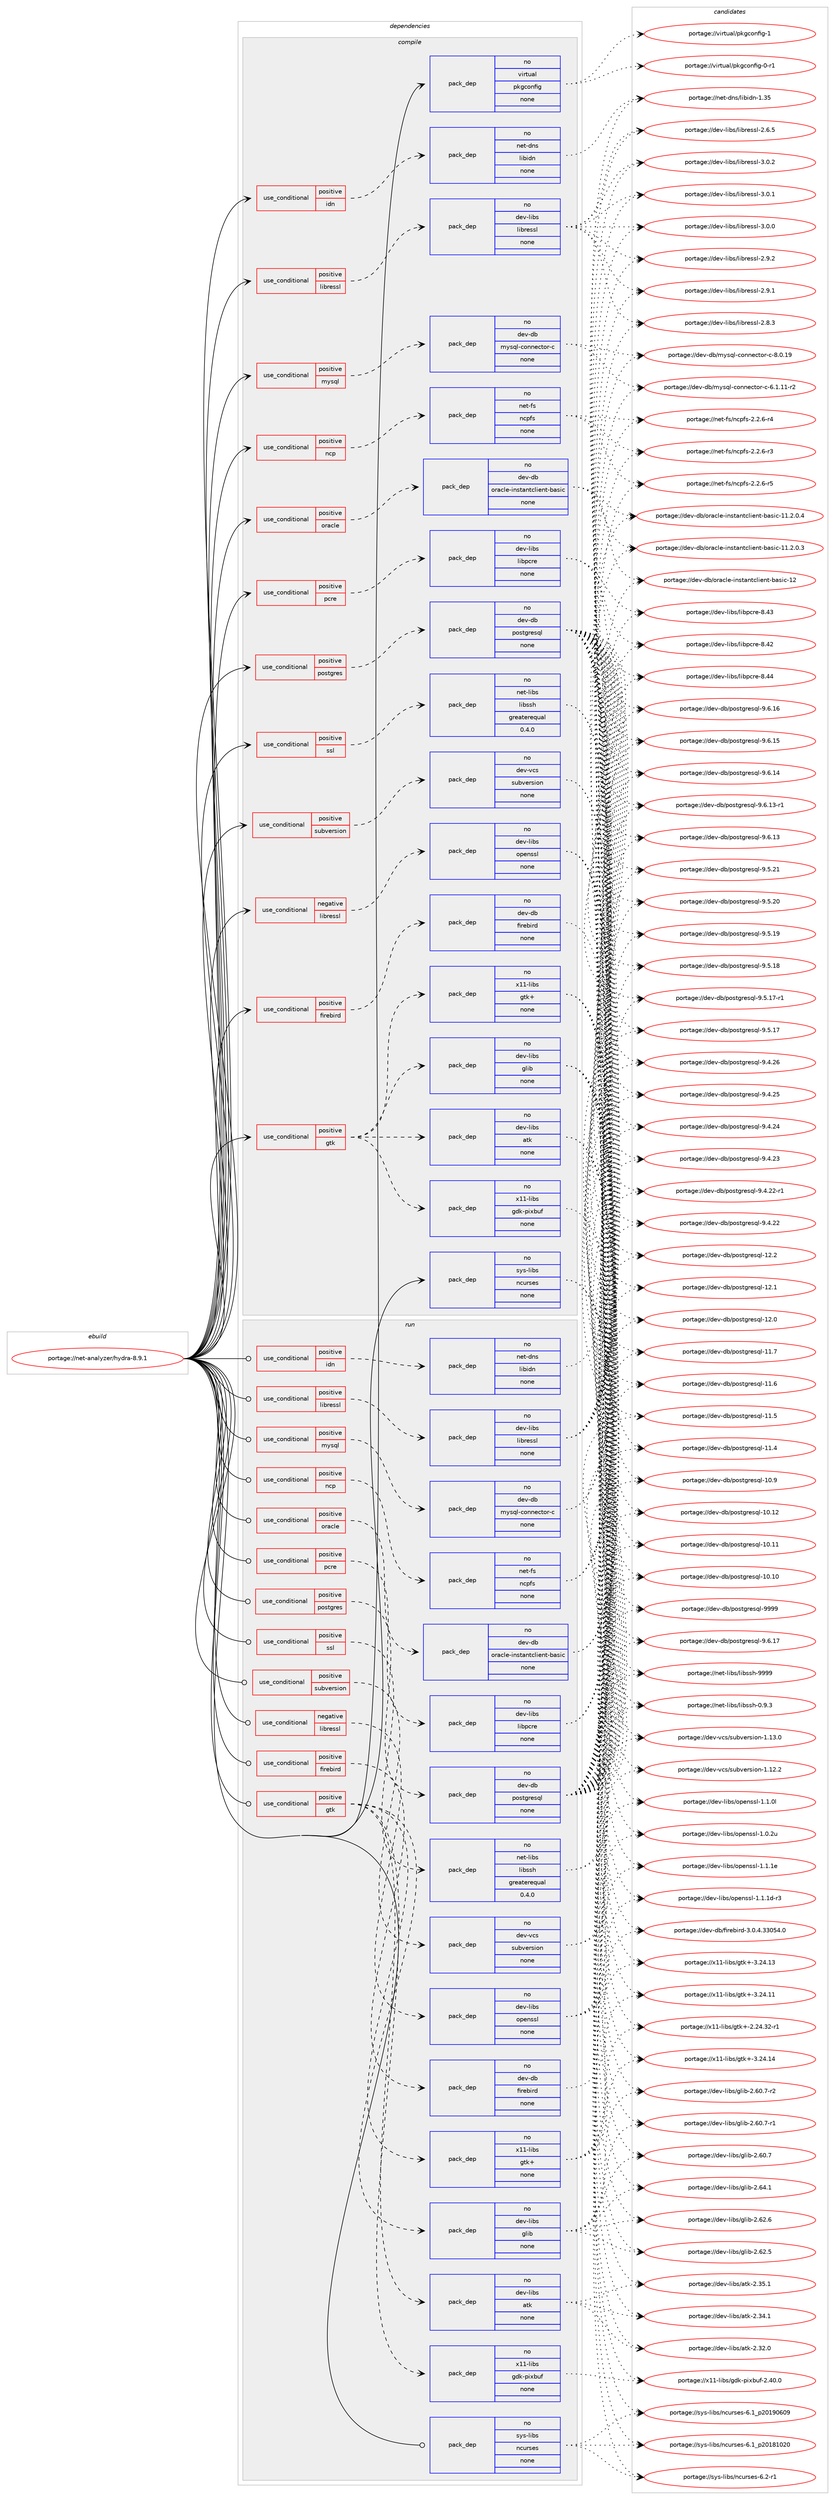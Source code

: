 digraph prolog {

# *************
# Graph options
# *************

newrank=true;
concentrate=true;
compound=true;
graph [rankdir=LR,fontname=Helvetica,fontsize=10,ranksep=1.5];#, ranksep=2.5, nodesep=0.2];
edge  [arrowhead=vee];
node  [fontname=Helvetica,fontsize=10];

# **********
# The ebuild
# **********

subgraph cluster_leftcol {
color=gray;
label=<<i>ebuild</i>>;
id [label="portage://net-analyzer/hydra-8.9.1", color=red, width=4, href="../net-analyzer/hydra-8.9.1.svg"];
}

# ****************
# The dependencies
# ****************

subgraph cluster_midcol {
color=gray;
label=<<i>dependencies</i>>;
subgraph cluster_compile {
fillcolor="#eeeeee";
style=filled;
label=<<i>compile</i>>;
subgraph cond4394 {
dependency19974 [label=<<TABLE BORDER="0" CELLBORDER="1" CELLSPACING="0" CELLPADDING="4"><TR><TD ROWSPAN="3" CELLPADDING="10">use_conditional</TD></TR><TR><TD>negative</TD></TR><TR><TD>libressl</TD></TR></TABLE>>, shape=none, color=red];
subgraph pack15362 {
dependency19975 [label=<<TABLE BORDER="0" CELLBORDER="1" CELLSPACING="0" CELLPADDING="4" WIDTH="220"><TR><TD ROWSPAN="6" CELLPADDING="30">pack_dep</TD></TR><TR><TD WIDTH="110">no</TD></TR><TR><TD>dev-libs</TD></TR><TR><TD>openssl</TD></TR><TR><TD>none</TD></TR><TR><TD></TD></TR></TABLE>>, shape=none, color=blue];
}
dependency19974:e -> dependency19975:w [weight=20,style="dashed",arrowhead="vee"];
}
id:e -> dependency19974:w [weight=20,style="solid",arrowhead="vee"];
subgraph cond4395 {
dependency19976 [label=<<TABLE BORDER="0" CELLBORDER="1" CELLSPACING="0" CELLPADDING="4"><TR><TD ROWSPAN="3" CELLPADDING="10">use_conditional</TD></TR><TR><TD>positive</TD></TR><TR><TD>firebird</TD></TR></TABLE>>, shape=none, color=red];
subgraph pack15363 {
dependency19977 [label=<<TABLE BORDER="0" CELLBORDER="1" CELLSPACING="0" CELLPADDING="4" WIDTH="220"><TR><TD ROWSPAN="6" CELLPADDING="30">pack_dep</TD></TR><TR><TD WIDTH="110">no</TD></TR><TR><TD>dev-db</TD></TR><TR><TD>firebird</TD></TR><TR><TD>none</TD></TR><TR><TD></TD></TR></TABLE>>, shape=none, color=blue];
}
dependency19976:e -> dependency19977:w [weight=20,style="dashed",arrowhead="vee"];
}
id:e -> dependency19976:w [weight=20,style="solid",arrowhead="vee"];
subgraph cond4396 {
dependency19978 [label=<<TABLE BORDER="0" CELLBORDER="1" CELLSPACING="0" CELLPADDING="4"><TR><TD ROWSPAN="3" CELLPADDING="10">use_conditional</TD></TR><TR><TD>positive</TD></TR><TR><TD>gtk</TD></TR></TABLE>>, shape=none, color=red];
subgraph pack15364 {
dependency19979 [label=<<TABLE BORDER="0" CELLBORDER="1" CELLSPACING="0" CELLPADDING="4" WIDTH="220"><TR><TD ROWSPAN="6" CELLPADDING="30">pack_dep</TD></TR><TR><TD WIDTH="110">no</TD></TR><TR><TD>dev-libs</TD></TR><TR><TD>atk</TD></TR><TR><TD>none</TD></TR><TR><TD></TD></TR></TABLE>>, shape=none, color=blue];
}
dependency19978:e -> dependency19979:w [weight=20,style="dashed",arrowhead="vee"];
subgraph pack15365 {
dependency19980 [label=<<TABLE BORDER="0" CELLBORDER="1" CELLSPACING="0" CELLPADDING="4" WIDTH="220"><TR><TD ROWSPAN="6" CELLPADDING="30">pack_dep</TD></TR><TR><TD WIDTH="110">no</TD></TR><TR><TD>dev-libs</TD></TR><TR><TD>glib</TD></TR><TR><TD>none</TD></TR><TR><TD></TD></TR></TABLE>>, shape=none, color=blue];
}
dependency19978:e -> dependency19980:w [weight=20,style="dashed",arrowhead="vee"];
subgraph pack15366 {
dependency19981 [label=<<TABLE BORDER="0" CELLBORDER="1" CELLSPACING="0" CELLPADDING="4" WIDTH="220"><TR><TD ROWSPAN="6" CELLPADDING="30">pack_dep</TD></TR><TR><TD WIDTH="110">no</TD></TR><TR><TD>x11-libs</TD></TR><TR><TD>gdk-pixbuf</TD></TR><TR><TD>none</TD></TR><TR><TD></TD></TR></TABLE>>, shape=none, color=blue];
}
dependency19978:e -> dependency19981:w [weight=20,style="dashed",arrowhead="vee"];
subgraph pack15367 {
dependency19982 [label=<<TABLE BORDER="0" CELLBORDER="1" CELLSPACING="0" CELLPADDING="4" WIDTH="220"><TR><TD ROWSPAN="6" CELLPADDING="30">pack_dep</TD></TR><TR><TD WIDTH="110">no</TD></TR><TR><TD>x11-libs</TD></TR><TR><TD>gtk+</TD></TR><TR><TD>none</TD></TR><TR><TD></TD></TR></TABLE>>, shape=none, color=blue];
}
dependency19978:e -> dependency19982:w [weight=20,style="dashed",arrowhead="vee"];
}
id:e -> dependency19978:w [weight=20,style="solid",arrowhead="vee"];
subgraph cond4397 {
dependency19983 [label=<<TABLE BORDER="0" CELLBORDER="1" CELLSPACING="0" CELLPADDING="4"><TR><TD ROWSPAN="3" CELLPADDING="10">use_conditional</TD></TR><TR><TD>positive</TD></TR><TR><TD>idn</TD></TR></TABLE>>, shape=none, color=red];
subgraph pack15368 {
dependency19984 [label=<<TABLE BORDER="0" CELLBORDER="1" CELLSPACING="0" CELLPADDING="4" WIDTH="220"><TR><TD ROWSPAN="6" CELLPADDING="30">pack_dep</TD></TR><TR><TD WIDTH="110">no</TD></TR><TR><TD>net-dns</TD></TR><TR><TD>libidn</TD></TR><TR><TD>none</TD></TR><TR><TD></TD></TR></TABLE>>, shape=none, color=blue];
}
dependency19983:e -> dependency19984:w [weight=20,style="dashed",arrowhead="vee"];
}
id:e -> dependency19983:w [weight=20,style="solid",arrowhead="vee"];
subgraph cond4398 {
dependency19985 [label=<<TABLE BORDER="0" CELLBORDER="1" CELLSPACING="0" CELLPADDING="4"><TR><TD ROWSPAN="3" CELLPADDING="10">use_conditional</TD></TR><TR><TD>positive</TD></TR><TR><TD>libressl</TD></TR></TABLE>>, shape=none, color=red];
subgraph pack15369 {
dependency19986 [label=<<TABLE BORDER="0" CELLBORDER="1" CELLSPACING="0" CELLPADDING="4" WIDTH="220"><TR><TD ROWSPAN="6" CELLPADDING="30">pack_dep</TD></TR><TR><TD WIDTH="110">no</TD></TR><TR><TD>dev-libs</TD></TR><TR><TD>libressl</TD></TR><TR><TD>none</TD></TR><TR><TD></TD></TR></TABLE>>, shape=none, color=blue];
}
dependency19985:e -> dependency19986:w [weight=20,style="dashed",arrowhead="vee"];
}
id:e -> dependency19985:w [weight=20,style="solid",arrowhead="vee"];
subgraph cond4399 {
dependency19987 [label=<<TABLE BORDER="0" CELLBORDER="1" CELLSPACING="0" CELLPADDING="4"><TR><TD ROWSPAN="3" CELLPADDING="10">use_conditional</TD></TR><TR><TD>positive</TD></TR><TR><TD>mysql</TD></TR></TABLE>>, shape=none, color=red];
subgraph pack15370 {
dependency19988 [label=<<TABLE BORDER="0" CELLBORDER="1" CELLSPACING="0" CELLPADDING="4" WIDTH="220"><TR><TD ROWSPAN="6" CELLPADDING="30">pack_dep</TD></TR><TR><TD WIDTH="110">no</TD></TR><TR><TD>dev-db</TD></TR><TR><TD>mysql-connector-c</TD></TR><TR><TD>none</TD></TR><TR><TD></TD></TR></TABLE>>, shape=none, color=blue];
}
dependency19987:e -> dependency19988:w [weight=20,style="dashed",arrowhead="vee"];
}
id:e -> dependency19987:w [weight=20,style="solid",arrowhead="vee"];
subgraph cond4400 {
dependency19989 [label=<<TABLE BORDER="0" CELLBORDER="1" CELLSPACING="0" CELLPADDING="4"><TR><TD ROWSPAN="3" CELLPADDING="10">use_conditional</TD></TR><TR><TD>positive</TD></TR><TR><TD>ncp</TD></TR></TABLE>>, shape=none, color=red];
subgraph pack15371 {
dependency19990 [label=<<TABLE BORDER="0" CELLBORDER="1" CELLSPACING="0" CELLPADDING="4" WIDTH="220"><TR><TD ROWSPAN="6" CELLPADDING="30">pack_dep</TD></TR><TR><TD WIDTH="110">no</TD></TR><TR><TD>net-fs</TD></TR><TR><TD>ncpfs</TD></TR><TR><TD>none</TD></TR><TR><TD></TD></TR></TABLE>>, shape=none, color=blue];
}
dependency19989:e -> dependency19990:w [weight=20,style="dashed",arrowhead="vee"];
}
id:e -> dependency19989:w [weight=20,style="solid",arrowhead="vee"];
subgraph cond4401 {
dependency19991 [label=<<TABLE BORDER="0" CELLBORDER="1" CELLSPACING="0" CELLPADDING="4"><TR><TD ROWSPAN="3" CELLPADDING="10">use_conditional</TD></TR><TR><TD>positive</TD></TR><TR><TD>oracle</TD></TR></TABLE>>, shape=none, color=red];
subgraph pack15372 {
dependency19992 [label=<<TABLE BORDER="0" CELLBORDER="1" CELLSPACING="0" CELLPADDING="4" WIDTH="220"><TR><TD ROWSPAN="6" CELLPADDING="30">pack_dep</TD></TR><TR><TD WIDTH="110">no</TD></TR><TR><TD>dev-db</TD></TR><TR><TD>oracle-instantclient-basic</TD></TR><TR><TD>none</TD></TR><TR><TD></TD></TR></TABLE>>, shape=none, color=blue];
}
dependency19991:e -> dependency19992:w [weight=20,style="dashed",arrowhead="vee"];
}
id:e -> dependency19991:w [weight=20,style="solid",arrowhead="vee"];
subgraph cond4402 {
dependency19993 [label=<<TABLE BORDER="0" CELLBORDER="1" CELLSPACING="0" CELLPADDING="4"><TR><TD ROWSPAN="3" CELLPADDING="10">use_conditional</TD></TR><TR><TD>positive</TD></TR><TR><TD>pcre</TD></TR></TABLE>>, shape=none, color=red];
subgraph pack15373 {
dependency19994 [label=<<TABLE BORDER="0" CELLBORDER="1" CELLSPACING="0" CELLPADDING="4" WIDTH="220"><TR><TD ROWSPAN="6" CELLPADDING="30">pack_dep</TD></TR><TR><TD WIDTH="110">no</TD></TR><TR><TD>dev-libs</TD></TR><TR><TD>libpcre</TD></TR><TR><TD>none</TD></TR><TR><TD></TD></TR></TABLE>>, shape=none, color=blue];
}
dependency19993:e -> dependency19994:w [weight=20,style="dashed",arrowhead="vee"];
}
id:e -> dependency19993:w [weight=20,style="solid",arrowhead="vee"];
subgraph cond4403 {
dependency19995 [label=<<TABLE BORDER="0" CELLBORDER="1" CELLSPACING="0" CELLPADDING="4"><TR><TD ROWSPAN="3" CELLPADDING="10">use_conditional</TD></TR><TR><TD>positive</TD></TR><TR><TD>postgres</TD></TR></TABLE>>, shape=none, color=red];
subgraph pack15374 {
dependency19996 [label=<<TABLE BORDER="0" CELLBORDER="1" CELLSPACING="0" CELLPADDING="4" WIDTH="220"><TR><TD ROWSPAN="6" CELLPADDING="30">pack_dep</TD></TR><TR><TD WIDTH="110">no</TD></TR><TR><TD>dev-db</TD></TR><TR><TD>postgresql</TD></TR><TR><TD>none</TD></TR><TR><TD></TD></TR></TABLE>>, shape=none, color=blue];
}
dependency19995:e -> dependency19996:w [weight=20,style="dashed",arrowhead="vee"];
}
id:e -> dependency19995:w [weight=20,style="solid",arrowhead="vee"];
subgraph cond4404 {
dependency19997 [label=<<TABLE BORDER="0" CELLBORDER="1" CELLSPACING="0" CELLPADDING="4"><TR><TD ROWSPAN="3" CELLPADDING="10">use_conditional</TD></TR><TR><TD>positive</TD></TR><TR><TD>ssl</TD></TR></TABLE>>, shape=none, color=red];
subgraph pack15375 {
dependency19998 [label=<<TABLE BORDER="0" CELLBORDER="1" CELLSPACING="0" CELLPADDING="4" WIDTH="220"><TR><TD ROWSPAN="6" CELLPADDING="30">pack_dep</TD></TR><TR><TD WIDTH="110">no</TD></TR><TR><TD>net-libs</TD></TR><TR><TD>libssh</TD></TR><TR><TD>greaterequal</TD></TR><TR><TD>0.4.0</TD></TR></TABLE>>, shape=none, color=blue];
}
dependency19997:e -> dependency19998:w [weight=20,style="dashed",arrowhead="vee"];
}
id:e -> dependency19997:w [weight=20,style="solid",arrowhead="vee"];
subgraph cond4405 {
dependency19999 [label=<<TABLE BORDER="0" CELLBORDER="1" CELLSPACING="0" CELLPADDING="4"><TR><TD ROWSPAN="3" CELLPADDING="10">use_conditional</TD></TR><TR><TD>positive</TD></TR><TR><TD>subversion</TD></TR></TABLE>>, shape=none, color=red];
subgraph pack15376 {
dependency20000 [label=<<TABLE BORDER="0" CELLBORDER="1" CELLSPACING="0" CELLPADDING="4" WIDTH="220"><TR><TD ROWSPAN="6" CELLPADDING="30">pack_dep</TD></TR><TR><TD WIDTH="110">no</TD></TR><TR><TD>dev-vcs</TD></TR><TR><TD>subversion</TD></TR><TR><TD>none</TD></TR><TR><TD></TD></TR></TABLE>>, shape=none, color=blue];
}
dependency19999:e -> dependency20000:w [weight=20,style="dashed",arrowhead="vee"];
}
id:e -> dependency19999:w [weight=20,style="solid",arrowhead="vee"];
subgraph pack15377 {
dependency20001 [label=<<TABLE BORDER="0" CELLBORDER="1" CELLSPACING="0" CELLPADDING="4" WIDTH="220"><TR><TD ROWSPAN="6" CELLPADDING="30">pack_dep</TD></TR><TR><TD WIDTH="110">no</TD></TR><TR><TD>sys-libs</TD></TR><TR><TD>ncurses</TD></TR><TR><TD>none</TD></TR><TR><TD></TD></TR></TABLE>>, shape=none, color=blue];
}
id:e -> dependency20001:w [weight=20,style="solid",arrowhead="vee"];
subgraph pack15378 {
dependency20002 [label=<<TABLE BORDER="0" CELLBORDER="1" CELLSPACING="0" CELLPADDING="4" WIDTH="220"><TR><TD ROWSPAN="6" CELLPADDING="30">pack_dep</TD></TR><TR><TD WIDTH="110">no</TD></TR><TR><TD>virtual</TD></TR><TR><TD>pkgconfig</TD></TR><TR><TD>none</TD></TR><TR><TD></TD></TR></TABLE>>, shape=none, color=blue];
}
id:e -> dependency20002:w [weight=20,style="solid",arrowhead="vee"];
}
subgraph cluster_compileandrun {
fillcolor="#eeeeee";
style=filled;
label=<<i>compile and run</i>>;
}
subgraph cluster_run {
fillcolor="#eeeeee";
style=filled;
label=<<i>run</i>>;
subgraph cond4406 {
dependency20003 [label=<<TABLE BORDER="0" CELLBORDER="1" CELLSPACING="0" CELLPADDING="4"><TR><TD ROWSPAN="3" CELLPADDING="10">use_conditional</TD></TR><TR><TD>negative</TD></TR><TR><TD>libressl</TD></TR></TABLE>>, shape=none, color=red];
subgraph pack15379 {
dependency20004 [label=<<TABLE BORDER="0" CELLBORDER="1" CELLSPACING="0" CELLPADDING="4" WIDTH="220"><TR><TD ROWSPAN="6" CELLPADDING="30">pack_dep</TD></TR><TR><TD WIDTH="110">no</TD></TR><TR><TD>dev-libs</TD></TR><TR><TD>openssl</TD></TR><TR><TD>none</TD></TR><TR><TD></TD></TR></TABLE>>, shape=none, color=blue];
}
dependency20003:e -> dependency20004:w [weight=20,style="dashed",arrowhead="vee"];
}
id:e -> dependency20003:w [weight=20,style="solid",arrowhead="odot"];
subgraph cond4407 {
dependency20005 [label=<<TABLE BORDER="0" CELLBORDER="1" CELLSPACING="0" CELLPADDING="4"><TR><TD ROWSPAN="3" CELLPADDING="10">use_conditional</TD></TR><TR><TD>positive</TD></TR><TR><TD>firebird</TD></TR></TABLE>>, shape=none, color=red];
subgraph pack15380 {
dependency20006 [label=<<TABLE BORDER="0" CELLBORDER="1" CELLSPACING="0" CELLPADDING="4" WIDTH="220"><TR><TD ROWSPAN="6" CELLPADDING="30">pack_dep</TD></TR><TR><TD WIDTH="110">no</TD></TR><TR><TD>dev-db</TD></TR><TR><TD>firebird</TD></TR><TR><TD>none</TD></TR><TR><TD></TD></TR></TABLE>>, shape=none, color=blue];
}
dependency20005:e -> dependency20006:w [weight=20,style="dashed",arrowhead="vee"];
}
id:e -> dependency20005:w [weight=20,style="solid",arrowhead="odot"];
subgraph cond4408 {
dependency20007 [label=<<TABLE BORDER="0" CELLBORDER="1" CELLSPACING="0" CELLPADDING="4"><TR><TD ROWSPAN="3" CELLPADDING="10">use_conditional</TD></TR><TR><TD>positive</TD></TR><TR><TD>gtk</TD></TR></TABLE>>, shape=none, color=red];
subgraph pack15381 {
dependency20008 [label=<<TABLE BORDER="0" CELLBORDER="1" CELLSPACING="0" CELLPADDING="4" WIDTH="220"><TR><TD ROWSPAN="6" CELLPADDING="30">pack_dep</TD></TR><TR><TD WIDTH="110">no</TD></TR><TR><TD>dev-libs</TD></TR><TR><TD>atk</TD></TR><TR><TD>none</TD></TR><TR><TD></TD></TR></TABLE>>, shape=none, color=blue];
}
dependency20007:e -> dependency20008:w [weight=20,style="dashed",arrowhead="vee"];
subgraph pack15382 {
dependency20009 [label=<<TABLE BORDER="0" CELLBORDER="1" CELLSPACING="0" CELLPADDING="4" WIDTH="220"><TR><TD ROWSPAN="6" CELLPADDING="30">pack_dep</TD></TR><TR><TD WIDTH="110">no</TD></TR><TR><TD>dev-libs</TD></TR><TR><TD>glib</TD></TR><TR><TD>none</TD></TR><TR><TD></TD></TR></TABLE>>, shape=none, color=blue];
}
dependency20007:e -> dependency20009:w [weight=20,style="dashed",arrowhead="vee"];
subgraph pack15383 {
dependency20010 [label=<<TABLE BORDER="0" CELLBORDER="1" CELLSPACING="0" CELLPADDING="4" WIDTH="220"><TR><TD ROWSPAN="6" CELLPADDING="30">pack_dep</TD></TR><TR><TD WIDTH="110">no</TD></TR><TR><TD>x11-libs</TD></TR><TR><TD>gdk-pixbuf</TD></TR><TR><TD>none</TD></TR><TR><TD></TD></TR></TABLE>>, shape=none, color=blue];
}
dependency20007:e -> dependency20010:w [weight=20,style="dashed",arrowhead="vee"];
subgraph pack15384 {
dependency20011 [label=<<TABLE BORDER="0" CELLBORDER="1" CELLSPACING="0" CELLPADDING="4" WIDTH="220"><TR><TD ROWSPAN="6" CELLPADDING="30">pack_dep</TD></TR><TR><TD WIDTH="110">no</TD></TR><TR><TD>x11-libs</TD></TR><TR><TD>gtk+</TD></TR><TR><TD>none</TD></TR><TR><TD></TD></TR></TABLE>>, shape=none, color=blue];
}
dependency20007:e -> dependency20011:w [weight=20,style="dashed",arrowhead="vee"];
}
id:e -> dependency20007:w [weight=20,style="solid",arrowhead="odot"];
subgraph cond4409 {
dependency20012 [label=<<TABLE BORDER="0" CELLBORDER="1" CELLSPACING="0" CELLPADDING="4"><TR><TD ROWSPAN="3" CELLPADDING="10">use_conditional</TD></TR><TR><TD>positive</TD></TR><TR><TD>idn</TD></TR></TABLE>>, shape=none, color=red];
subgraph pack15385 {
dependency20013 [label=<<TABLE BORDER="0" CELLBORDER="1" CELLSPACING="0" CELLPADDING="4" WIDTH="220"><TR><TD ROWSPAN="6" CELLPADDING="30">pack_dep</TD></TR><TR><TD WIDTH="110">no</TD></TR><TR><TD>net-dns</TD></TR><TR><TD>libidn</TD></TR><TR><TD>none</TD></TR><TR><TD></TD></TR></TABLE>>, shape=none, color=blue];
}
dependency20012:e -> dependency20013:w [weight=20,style="dashed",arrowhead="vee"];
}
id:e -> dependency20012:w [weight=20,style="solid",arrowhead="odot"];
subgraph cond4410 {
dependency20014 [label=<<TABLE BORDER="0" CELLBORDER="1" CELLSPACING="0" CELLPADDING="4"><TR><TD ROWSPAN="3" CELLPADDING="10">use_conditional</TD></TR><TR><TD>positive</TD></TR><TR><TD>libressl</TD></TR></TABLE>>, shape=none, color=red];
subgraph pack15386 {
dependency20015 [label=<<TABLE BORDER="0" CELLBORDER="1" CELLSPACING="0" CELLPADDING="4" WIDTH="220"><TR><TD ROWSPAN="6" CELLPADDING="30">pack_dep</TD></TR><TR><TD WIDTH="110">no</TD></TR><TR><TD>dev-libs</TD></TR><TR><TD>libressl</TD></TR><TR><TD>none</TD></TR><TR><TD></TD></TR></TABLE>>, shape=none, color=blue];
}
dependency20014:e -> dependency20015:w [weight=20,style="dashed",arrowhead="vee"];
}
id:e -> dependency20014:w [weight=20,style="solid",arrowhead="odot"];
subgraph cond4411 {
dependency20016 [label=<<TABLE BORDER="0" CELLBORDER="1" CELLSPACING="0" CELLPADDING="4"><TR><TD ROWSPAN="3" CELLPADDING="10">use_conditional</TD></TR><TR><TD>positive</TD></TR><TR><TD>mysql</TD></TR></TABLE>>, shape=none, color=red];
subgraph pack15387 {
dependency20017 [label=<<TABLE BORDER="0" CELLBORDER="1" CELLSPACING="0" CELLPADDING="4" WIDTH="220"><TR><TD ROWSPAN="6" CELLPADDING="30">pack_dep</TD></TR><TR><TD WIDTH="110">no</TD></TR><TR><TD>dev-db</TD></TR><TR><TD>mysql-connector-c</TD></TR><TR><TD>none</TD></TR><TR><TD></TD></TR></TABLE>>, shape=none, color=blue];
}
dependency20016:e -> dependency20017:w [weight=20,style="dashed",arrowhead="vee"];
}
id:e -> dependency20016:w [weight=20,style="solid",arrowhead="odot"];
subgraph cond4412 {
dependency20018 [label=<<TABLE BORDER="0" CELLBORDER="1" CELLSPACING="0" CELLPADDING="4"><TR><TD ROWSPAN="3" CELLPADDING="10">use_conditional</TD></TR><TR><TD>positive</TD></TR><TR><TD>ncp</TD></TR></TABLE>>, shape=none, color=red];
subgraph pack15388 {
dependency20019 [label=<<TABLE BORDER="0" CELLBORDER="1" CELLSPACING="0" CELLPADDING="4" WIDTH="220"><TR><TD ROWSPAN="6" CELLPADDING="30">pack_dep</TD></TR><TR><TD WIDTH="110">no</TD></TR><TR><TD>net-fs</TD></TR><TR><TD>ncpfs</TD></TR><TR><TD>none</TD></TR><TR><TD></TD></TR></TABLE>>, shape=none, color=blue];
}
dependency20018:e -> dependency20019:w [weight=20,style="dashed",arrowhead="vee"];
}
id:e -> dependency20018:w [weight=20,style="solid",arrowhead="odot"];
subgraph cond4413 {
dependency20020 [label=<<TABLE BORDER="0" CELLBORDER="1" CELLSPACING="0" CELLPADDING="4"><TR><TD ROWSPAN="3" CELLPADDING="10">use_conditional</TD></TR><TR><TD>positive</TD></TR><TR><TD>oracle</TD></TR></TABLE>>, shape=none, color=red];
subgraph pack15389 {
dependency20021 [label=<<TABLE BORDER="0" CELLBORDER="1" CELLSPACING="0" CELLPADDING="4" WIDTH="220"><TR><TD ROWSPAN="6" CELLPADDING="30">pack_dep</TD></TR><TR><TD WIDTH="110">no</TD></TR><TR><TD>dev-db</TD></TR><TR><TD>oracle-instantclient-basic</TD></TR><TR><TD>none</TD></TR><TR><TD></TD></TR></TABLE>>, shape=none, color=blue];
}
dependency20020:e -> dependency20021:w [weight=20,style="dashed",arrowhead="vee"];
}
id:e -> dependency20020:w [weight=20,style="solid",arrowhead="odot"];
subgraph cond4414 {
dependency20022 [label=<<TABLE BORDER="0" CELLBORDER="1" CELLSPACING="0" CELLPADDING="4"><TR><TD ROWSPAN="3" CELLPADDING="10">use_conditional</TD></TR><TR><TD>positive</TD></TR><TR><TD>pcre</TD></TR></TABLE>>, shape=none, color=red];
subgraph pack15390 {
dependency20023 [label=<<TABLE BORDER="0" CELLBORDER="1" CELLSPACING="0" CELLPADDING="4" WIDTH="220"><TR><TD ROWSPAN="6" CELLPADDING="30">pack_dep</TD></TR><TR><TD WIDTH="110">no</TD></TR><TR><TD>dev-libs</TD></TR><TR><TD>libpcre</TD></TR><TR><TD>none</TD></TR><TR><TD></TD></TR></TABLE>>, shape=none, color=blue];
}
dependency20022:e -> dependency20023:w [weight=20,style="dashed",arrowhead="vee"];
}
id:e -> dependency20022:w [weight=20,style="solid",arrowhead="odot"];
subgraph cond4415 {
dependency20024 [label=<<TABLE BORDER="0" CELLBORDER="1" CELLSPACING="0" CELLPADDING="4"><TR><TD ROWSPAN="3" CELLPADDING="10">use_conditional</TD></TR><TR><TD>positive</TD></TR><TR><TD>postgres</TD></TR></TABLE>>, shape=none, color=red];
subgraph pack15391 {
dependency20025 [label=<<TABLE BORDER="0" CELLBORDER="1" CELLSPACING="0" CELLPADDING="4" WIDTH="220"><TR><TD ROWSPAN="6" CELLPADDING="30">pack_dep</TD></TR><TR><TD WIDTH="110">no</TD></TR><TR><TD>dev-db</TD></TR><TR><TD>postgresql</TD></TR><TR><TD>none</TD></TR><TR><TD></TD></TR></TABLE>>, shape=none, color=blue];
}
dependency20024:e -> dependency20025:w [weight=20,style="dashed",arrowhead="vee"];
}
id:e -> dependency20024:w [weight=20,style="solid",arrowhead="odot"];
subgraph cond4416 {
dependency20026 [label=<<TABLE BORDER="0" CELLBORDER="1" CELLSPACING="0" CELLPADDING="4"><TR><TD ROWSPAN="3" CELLPADDING="10">use_conditional</TD></TR><TR><TD>positive</TD></TR><TR><TD>ssl</TD></TR></TABLE>>, shape=none, color=red];
subgraph pack15392 {
dependency20027 [label=<<TABLE BORDER="0" CELLBORDER="1" CELLSPACING="0" CELLPADDING="4" WIDTH="220"><TR><TD ROWSPAN="6" CELLPADDING="30">pack_dep</TD></TR><TR><TD WIDTH="110">no</TD></TR><TR><TD>net-libs</TD></TR><TR><TD>libssh</TD></TR><TR><TD>greaterequal</TD></TR><TR><TD>0.4.0</TD></TR></TABLE>>, shape=none, color=blue];
}
dependency20026:e -> dependency20027:w [weight=20,style="dashed",arrowhead="vee"];
}
id:e -> dependency20026:w [weight=20,style="solid",arrowhead="odot"];
subgraph cond4417 {
dependency20028 [label=<<TABLE BORDER="0" CELLBORDER="1" CELLSPACING="0" CELLPADDING="4"><TR><TD ROWSPAN="3" CELLPADDING="10">use_conditional</TD></TR><TR><TD>positive</TD></TR><TR><TD>subversion</TD></TR></TABLE>>, shape=none, color=red];
subgraph pack15393 {
dependency20029 [label=<<TABLE BORDER="0" CELLBORDER="1" CELLSPACING="0" CELLPADDING="4" WIDTH="220"><TR><TD ROWSPAN="6" CELLPADDING="30">pack_dep</TD></TR><TR><TD WIDTH="110">no</TD></TR><TR><TD>dev-vcs</TD></TR><TR><TD>subversion</TD></TR><TR><TD>none</TD></TR><TR><TD></TD></TR></TABLE>>, shape=none, color=blue];
}
dependency20028:e -> dependency20029:w [weight=20,style="dashed",arrowhead="vee"];
}
id:e -> dependency20028:w [weight=20,style="solid",arrowhead="odot"];
subgraph pack15394 {
dependency20030 [label=<<TABLE BORDER="0" CELLBORDER="1" CELLSPACING="0" CELLPADDING="4" WIDTH="220"><TR><TD ROWSPAN="6" CELLPADDING="30">pack_dep</TD></TR><TR><TD WIDTH="110">no</TD></TR><TR><TD>sys-libs</TD></TR><TR><TD>ncurses</TD></TR><TR><TD>none</TD></TR><TR><TD></TD></TR></TABLE>>, shape=none, color=blue];
}
id:e -> dependency20030:w [weight=20,style="solid",arrowhead="odot"];
}
}

# **************
# The candidates
# **************

subgraph cluster_choices {
rank=same;
color=gray;
label=<<i>candidates</i>>;

subgraph choice15362 {
color=black;
nodesep=1;
choice100101118451081059811547111112101110115115108454946494649101 [label="portage://dev-libs/openssl-1.1.1e", color=red, width=4,href="../dev-libs/openssl-1.1.1e.svg"];
choice1001011184510810598115471111121011101151151084549464946491004511451 [label="portage://dev-libs/openssl-1.1.1d-r3", color=red, width=4,href="../dev-libs/openssl-1.1.1d-r3.svg"];
choice100101118451081059811547111112101110115115108454946494648108 [label="portage://dev-libs/openssl-1.1.0l", color=red, width=4,href="../dev-libs/openssl-1.1.0l.svg"];
choice100101118451081059811547111112101110115115108454946484650117 [label="portage://dev-libs/openssl-1.0.2u", color=red, width=4,href="../dev-libs/openssl-1.0.2u.svg"];
dependency19975:e -> choice100101118451081059811547111112101110115115108454946494649101:w [style=dotted,weight="100"];
dependency19975:e -> choice1001011184510810598115471111121011101151151084549464946491004511451:w [style=dotted,weight="100"];
dependency19975:e -> choice100101118451081059811547111112101110115115108454946494648108:w [style=dotted,weight="100"];
dependency19975:e -> choice100101118451081059811547111112101110115115108454946484650117:w [style=dotted,weight="100"];
}
subgraph choice15363 {
color=black;
nodesep=1;
choice100101118451009847102105114101981051141004551464846524651514853524648 [label="portage://dev-db/firebird-3.0.4.33054.0", color=red, width=4,href="../dev-db/firebird-3.0.4.33054.0.svg"];
dependency19977:e -> choice100101118451009847102105114101981051141004551464846524651514853524648:w [style=dotted,weight="100"];
}
subgraph choice15364 {
color=black;
nodesep=1;
choice1001011184510810598115479711610745504651534649 [label="portage://dev-libs/atk-2.35.1", color=red, width=4,href="../dev-libs/atk-2.35.1.svg"];
choice1001011184510810598115479711610745504651524649 [label="portage://dev-libs/atk-2.34.1", color=red, width=4,href="../dev-libs/atk-2.34.1.svg"];
choice1001011184510810598115479711610745504651504648 [label="portage://dev-libs/atk-2.32.0", color=red, width=4,href="../dev-libs/atk-2.32.0.svg"];
dependency19979:e -> choice1001011184510810598115479711610745504651534649:w [style=dotted,weight="100"];
dependency19979:e -> choice1001011184510810598115479711610745504651524649:w [style=dotted,weight="100"];
dependency19979:e -> choice1001011184510810598115479711610745504651504648:w [style=dotted,weight="100"];
}
subgraph choice15365 {
color=black;
nodesep=1;
choice1001011184510810598115471031081059845504654524649 [label="portage://dev-libs/glib-2.64.1", color=red, width=4,href="../dev-libs/glib-2.64.1.svg"];
choice1001011184510810598115471031081059845504654504654 [label="portage://dev-libs/glib-2.62.6", color=red, width=4,href="../dev-libs/glib-2.62.6.svg"];
choice1001011184510810598115471031081059845504654504653 [label="portage://dev-libs/glib-2.62.5", color=red, width=4,href="../dev-libs/glib-2.62.5.svg"];
choice10010111845108105981154710310810598455046544846554511450 [label="portage://dev-libs/glib-2.60.7-r2", color=red, width=4,href="../dev-libs/glib-2.60.7-r2.svg"];
choice10010111845108105981154710310810598455046544846554511449 [label="portage://dev-libs/glib-2.60.7-r1", color=red, width=4,href="../dev-libs/glib-2.60.7-r1.svg"];
choice1001011184510810598115471031081059845504654484655 [label="portage://dev-libs/glib-2.60.7", color=red, width=4,href="../dev-libs/glib-2.60.7.svg"];
dependency19980:e -> choice1001011184510810598115471031081059845504654524649:w [style=dotted,weight="100"];
dependency19980:e -> choice1001011184510810598115471031081059845504654504654:w [style=dotted,weight="100"];
dependency19980:e -> choice1001011184510810598115471031081059845504654504653:w [style=dotted,weight="100"];
dependency19980:e -> choice10010111845108105981154710310810598455046544846554511450:w [style=dotted,weight="100"];
dependency19980:e -> choice10010111845108105981154710310810598455046544846554511449:w [style=dotted,weight="100"];
dependency19980:e -> choice1001011184510810598115471031081059845504654484655:w [style=dotted,weight="100"];
}
subgraph choice15366 {
color=black;
nodesep=1;
choice1204949451081059811547103100107451121051209811710245504652484648 [label="portage://x11-libs/gdk-pixbuf-2.40.0", color=red, width=4,href="../x11-libs/gdk-pixbuf-2.40.0.svg"];
dependency19981:e -> choice1204949451081059811547103100107451121051209811710245504652484648:w [style=dotted,weight="100"];
}
subgraph choice15367 {
color=black;
nodesep=1;
choice1204949451081059811547103116107434551465052464952 [label="portage://x11-libs/gtk+-3.24.14", color=red, width=4,href="../x11-libs/gtk+-3.24.14.svg"];
choice1204949451081059811547103116107434551465052464951 [label="portage://x11-libs/gtk+-3.24.13", color=red, width=4,href="../x11-libs/gtk+-3.24.13.svg"];
choice1204949451081059811547103116107434551465052464949 [label="portage://x11-libs/gtk+-3.24.11", color=red, width=4,href="../x11-libs/gtk+-3.24.11.svg"];
choice12049494510810598115471031161074345504650524651504511449 [label="portage://x11-libs/gtk+-2.24.32-r1", color=red, width=4,href="../x11-libs/gtk+-2.24.32-r1.svg"];
dependency19982:e -> choice1204949451081059811547103116107434551465052464952:w [style=dotted,weight="100"];
dependency19982:e -> choice1204949451081059811547103116107434551465052464951:w [style=dotted,weight="100"];
dependency19982:e -> choice1204949451081059811547103116107434551465052464949:w [style=dotted,weight="100"];
dependency19982:e -> choice12049494510810598115471031161074345504650524651504511449:w [style=dotted,weight="100"];
}
subgraph choice15368 {
color=black;
nodesep=1;
choice1101011164510011011547108105981051001104549465153 [label="portage://net-dns/libidn-1.35", color=red, width=4,href="../net-dns/libidn-1.35.svg"];
dependency19984:e -> choice1101011164510011011547108105981051001104549465153:w [style=dotted,weight="100"];
}
subgraph choice15369 {
color=black;
nodesep=1;
choice10010111845108105981154710810598114101115115108455146484650 [label="portage://dev-libs/libressl-3.0.2", color=red, width=4,href="../dev-libs/libressl-3.0.2.svg"];
choice10010111845108105981154710810598114101115115108455146484649 [label="portage://dev-libs/libressl-3.0.1", color=red, width=4,href="../dev-libs/libressl-3.0.1.svg"];
choice10010111845108105981154710810598114101115115108455146484648 [label="portage://dev-libs/libressl-3.0.0", color=red, width=4,href="../dev-libs/libressl-3.0.0.svg"];
choice10010111845108105981154710810598114101115115108455046574650 [label="portage://dev-libs/libressl-2.9.2", color=red, width=4,href="../dev-libs/libressl-2.9.2.svg"];
choice10010111845108105981154710810598114101115115108455046574649 [label="portage://dev-libs/libressl-2.9.1", color=red, width=4,href="../dev-libs/libressl-2.9.1.svg"];
choice10010111845108105981154710810598114101115115108455046564651 [label="portage://dev-libs/libressl-2.8.3", color=red, width=4,href="../dev-libs/libressl-2.8.3.svg"];
choice10010111845108105981154710810598114101115115108455046544653 [label="portage://dev-libs/libressl-2.6.5", color=red, width=4,href="../dev-libs/libressl-2.6.5.svg"];
dependency19986:e -> choice10010111845108105981154710810598114101115115108455146484650:w [style=dotted,weight="100"];
dependency19986:e -> choice10010111845108105981154710810598114101115115108455146484649:w [style=dotted,weight="100"];
dependency19986:e -> choice10010111845108105981154710810598114101115115108455146484648:w [style=dotted,weight="100"];
dependency19986:e -> choice10010111845108105981154710810598114101115115108455046574650:w [style=dotted,weight="100"];
dependency19986:e -> choice10010111845108105981154710810598114101115115108455046574649:w [style=dotted,weight="100"];
dependency19986:e -> choice10010111845108105981154710810598114101115115108455046564651:w [style=dotted,weight="100"];
dependency19986:e -> choice10010111845108105981154710810598114101115115108455046544653:w [style=dotted,weight="100"];
}
subgraph choice15370 {
color=black;
nodesep=1;
choice100101118451009847109121115113108459911111011010199116111114459945564648464957 [label="portage://dev-db/mysql-connector-c-8.0.19", color=red, width=4,href="../dev-db/mysql-connector-c-8.0.19.svg"];
choice1001011184510098471091211151131084599111110110101991161111144599455446494649494511450 [label="portage://dev-db/mysql-connector-c-6.1.11-r2", color=red, width=4,href="../dev-db/mysql-connector-c-6.1.11-r2.svg"];
dependency19988:e -> choice100101118451009847109121115113108459911111011010199116111114459945564648464957:w [style=dotted,weight="100"];
dependency19988:e -> choice1001011184510098471091211151131084599111110110101991161111144599455446494649494511450:w [style=dotted,weight="100"];
}
subgraph choice15371 {
color=black;
nodesep=1;
choice1101011164510211547110991121021154550465046544511453 [label="portage://net-fs/ncpfs-2.2.6-r5", color=red, width=4,href="../net-fs/ncpfs-2.2.6-r5.svg"];
choice1101011164510211547110991121021154550465046544511452 [label="portage://net-fs/ncpfs-2.2.6-r4", color=red, width=4,href="../net-fs/ncpfs-2.2.6-r4.svg"];
choice1101011164510211547110991121021154550465046544511451 [label="portage://net-fs/ncpfs-2.2.6-r3", color=red, width=4,href="../net-fs/ncpfs-2.2.6-r3.svg"];
dependency19990:e -> choice1101011164510211547110991121021154550465046544511453:w [style=dotted,weight="100"];
dependency19990:e -> choice1101011164510211547110991121021154550465046544511452:w [style=dotted,weight="100"];
dependency19990:e -> choice1101011164510211547110991121021154550465046544511451:w [style=dotted,weight="100"];
}
subgraph choice15372 {
color=black;
nodesep=1;
choice100101118451009847111114979910810145105110115116971101169910810510111011645989711510599454950 [label="portage://dev-db/oracle-instantclient-basic-12", color=red, width=4,href="../dev-db/oracle-instantclient-basic-12.svg"];
choice100101118451009847111114979910810145105110115116971101169910810510111011645989711510599454949465046484652 [label="portage://dev-db/oracle-instantclient-basic-11.2.0.4", color=red, width=4,href="../dev-db/oracle-instantclient-basic-11.2.0.4.svg"];
choice100101118451009847111114979910810145105110115116971101169910810510111011645989711510599454949465046484651 [label="portage://dev-db/oracle-instantclient-basic-11.2.0.3", color=red, width=4,href="../dev-db/oracle-instantclient-basic-11.2.0.3.svg"];
dependency19992:e -> choice100101118451009847111114979910810145105110115116971101169910810510111011645989711510599454950:w [style=dotted,weight="100"];
dependency19992:e -> choice100101118451009847111114979910810145105110115116971101169910810510111011645989711510599454949465046484652:w [style=dotted,weight="100"];
dependency19992:e -> choice100101118451009847111114979910810145105110115116971101169910810510111011645989711510599454949465046484651:w [style=dotted,weight="100"];
}
subgraph choice15373 {
color=black;
nodesep=1;
choice10010111845108105981154710810598112991141014556465252 [label="portage://dev-libs/libpcre-8.44", color=red, width=4,href="../dev-libs/libpcre-8.44.svg"];
choice10010111845108105981154710810598112991141014556465251 [label="portage://dev-libs/libpcre-8.43", color=red, width=4,href="../dev-libs/libpcre-8.43.svg"];
choice10010111845108105981154710810598112991141014556465250 [label="portage://dev-libs/libpcre-8.42", color=red, width=4,href="../dev-libs/libpcre-8.42.svg"];
dependency19994:e -> choice10010111845108105981154710810598112991141014556465252:w [style=dotted,weight="100"];
dependency19994:e -> choice10010111845108105981154710810598112991141014556465251:w [style=dotted,weight="100"];
dependency19994:e -> choice10010111845108105981154710810598112991141014556465250:w [style=dotted,weight="100"];
}
subgraph choice15374 {
color=black;
nodesep=1;
choice1001011184510098471121111151161031141011151131084557575757 [label="portage://dev-db/postgresql-9999", color=red, width=4,href="../dev-db/postgresql-9999.svg"];
choice10010111845100984711211111511610311410111511310845574654464955 [label="portage://dev-db/postgresql-9.6.17", color=red, width=4,href="../dev-db/postgresql-9.6.17.svg"];
choice10010111845100984711211111511610311410111511310845574654464954 [label="portage://dev-db/postgresql-9.6.16", color=red, width=4,href="../dev-db/postgresql-9.6.16.svg"];
choice10010111845100984711211111511610311410111511310845574654464953 [label="portage://dev-db/postgresql-9.6.15", color=red, width=4,href="../dev-db/postgresql-9.6.15.svg"];
choice10010111845100984711211111511610311410111511310845574654464952 [label="portage://dev-db/postgresql-9.6.14", color=red, width=4,href="../dev-db/postgresql-9.6.14.svg"];
choice100101118451009847112111115116103114101115113108455746544649514511449 [label="portage://dev-db/postgresql-9.6.13-r1", color=red, width=4,href="../dev-db/postgresql-9.6.13-r1.svg"];
choice10010111845100984711211111511610311410111511310845574654464951 [label="portage://dev-db/postgresql-9.6.13", color=red, width=4,href="../dev-db/postgresql-9.6.13.svg"];
choice10010111845100984711211111511610311410111511310845574653465049 [label="portage://dev-db/postgresql-9.5.21", color=red, width=4,href="../dev-db/postgresql-9.5.21.svg"];
choice10010111845100984711211111511610311410111511310845574653465048 [label="portage://dev-db/postgresql-9.5.20", color=red, width=4,href="../dev-db/postgresql-9.5.20.svg"];
choice10010111845100984711211111511610311410111511310845574653464957 [label="portage://dev-db/postgresql-9.5.19", color=red, width=4,href="../dev-db/postgresql-9.5.19.svg"];
choice10010111845100984711211111511610311410111511310845574653464956 [label="portage://dev-db/postgresql-9.5.18", color=red, width=4,href="../dev-db/postgresql-9.5.18.svg"];
choice100101118451009847112111115116103114101115113108455746534649554511449 [label="portage://dev-db/postgresql-9.5.17-r1", color=red, width=4,href="../dev-db/postgresql-9.5.17-r1.svg"];
choice10010111845100984711211111511610311410111511310845574653464955 [label="portage://dev-db/postgresql-9.5.17", color=red, width=4,href="../dev-db/postgresql-9.5.17.svg"];
choice10010111845100984711211111511610311410111511310845574652465054 [label="portage://dev-db/postgresql-9.4.26", color=red, width=4,href="../dev-db/postgresql-9.4.26.svg"];
choice10010111845100984711211111511610311410111511310845574652465053 [label="portage://dev-db/postgresql-9.4.25", color=red, width=4,href="../dev-db/postgresql-9.4.25.svg"];
choice10010111845100984711211111511610311410111511310845574652465052 [label="portage://dev-db/postgresql-9.4.24", color=red, width=4,href="../dev-db/postgresql-9.4.24.svg"];
choice10010111845100984711211111511610311410111511310845574652465051 [label="portage://dev-db/postgresql-9.4.23", color=red, width=4,href="../dev-db/postgresql-9.4.23.svg"];
choice100101118451009847112111115116103114101115113108455746524650504511449 [label="portage://dev-db/postgresql-9.4.22-r1", color=red, width=4,href="../dev-db/postgresql-9.4.22-r1.svg"];
choice10010111845100984711211111511610311410111511310845574652465050 [label="portage://dev-db/postgresql-9.4.22", color=red, width=4,href="../dev-db/postgresql-9.4.22.svg"];
choice1001011184510098471121111151161031141011151131084549504650 [label="portage://dev-db/postgresql-12.2", color=red, width=4,href="../dev-db/postgresql-12.2.svg"];
choice1001011184510098471121111151161031141011151131084549504649 [label="portage://dev-db/postgresql-12.1", color=red, width=4,href="../dev-db/postgresql-12.1.svg"];
choice1001011184510098471121111151161031141011151131084549504648 [label="portage://dev-db/postgresql-12.0", color=red, width=4,href="../dev-db/postgresql-12.0.svg"];
choice1001011184510098471121111151161031141011151131084549494655 [label="portage://dev-db/postgresql-11.7", color=red, width=4,href="../dev-db/postgresql-11.7.svg"];
choice1001011184510098471121111151161031141011151131084549494654 [label="portage://dev-db/postgresql-11.6", color=red, width=4,href="../dev-db/postgresql-11.6.svg"];
choice1001011184510098471121111151161031141011151131084549494653 [label="portage://dev-db/postgresql-11.5", color=red, width=4,href="../dev-db/postgresql-11.5.svg"];
choice1001011184510098471121111151161031141011151131084549494652 [label="portage://dev-db/postgresql-11.4", color=red, width=4,href="../dev-db/postgresql-11.4.svg"];
choice1001011184510098471121111151161031141011151131084549484657 [label="portage://dev-db/postgresql-10.9", color=red, width=4,href="../dev-db/postgresql-10.9.svg"];
choice100101118451009847112111115116103114101115113108454948464950 [label="portage://dev-db/postgresql-10.12", color=red, width=4,href="../dev-db/postgresql-10.12.svg"];
choice100101118451009847112111115116103114101115113108454948464949 [label="portage://dev-db/postgresql-10.11", color=red, width=4,href="../dev-db/postgresql-10.11.svg"];
choice100101118451009847112111115116103114101115113108454948464948 [label="portage://dev-db/postgresql-10.10", color=red, width=4,href="../dev-db/postgresql-10.10.svg"];
dependency19996:e -> choice1001011184510098471121111151161031141011151131084557575757:w [style=dotted,weight="100"];
dependency19996:e -> choice10010111845100984711211111511610311410111511310845574654464955:w [style=dotted,weight="100"];
dependency19996:e -> choice10010111845100984711211111511610311410111511310845574654464954:w [style=dotted,weight="100"];
dependency19996:e -> choice10010111845100984711211111511610311410111511310845574654464953:w [style=dotted,weight="100"];
dependency19996:e -> choice10010111845100984711211111511610311410111511310845574654464952:w [style=dotted,weight="100"];
dependency19996:e -> choice100101118451009847112111115116103114101115113108455746544649514511449:w [style=dotted,weight="100"];
dependency19996:e -> choice10010111845100984711211111511610311410111511310845574654464951:w [style=dotted,weight="100"];
dependency19996:e -> choice10010111845100984711211111511610311410111511310845574653465049:w [style=dotted,weight="100"];
dependency19996:e -> choice10010111845100984711211111511610311410111511310845574653465048:w [style=dotted,weight="100"];
dependency19996:e -> choice10010111845100984711211111511610311410111511310845574653464957:w [style=dotted,weight="100"];
dependency19996:e -> choice10010111845100984711211111511610311410111511310845574653464956:w [style=dotted,weight="100"];
dependency19996:e -> choice100101118451009847112111115116103114101115113108455746534649554511449:w [style=dotted,weight="100"];
dependency19996:e -> choice10010111845100984711211111511610311410111511310845574653464955:w [style=dotted,weight="100"];
dependency19996:e -> choice10010111845100984711211111511610311410111511310845574652465054:w [style=dotted,weight="100"];
dependency19996:e -> choice10010111845100984711211111511610311410111511310845574652465053:w [style=dotted,weight="100"];
dependency19996:e -> choice10010111845100984711211111511610311410111511310845574652465052:w [style=dotted,weight="100"];
dependency19996:e -> choice10010111845100984711211111511610311410111511310845574652465051:w [style=dotted,weight="100"];
dependency19996:e -> choice100101118451009847112111115116103114101115113108455746524650504511449:w [style=dotted,weight="100"];
dependency19996:e -> choice10010111845100984711211111511610311410111511310845574652465050:w [style=dotted,weight="100"];
dependency19996:e -> choice1001011184510098471121111151161031141011151131084549504650:w [style=dotted,weight="100"];
dependency19996:e -> choice1001011184510098471121111151161031141011151131084549504649:w [style=dotted,weight="100"];
dependency19996:e -> choice1001011184510098471121111151161031141011151131084549504648:w [style=dotted,weight="100"];
dependency19996:e -> choice1001011184510098471121111151161031141011151131084549494655:w [style=dotted,weight="100"];
dependency19996:e -> choice1001011184510098471121111151161031141011151131084549494654:w [style=dotted,weight="100"];
dependency19996:e -> choice1001011184510098471121111151161031141011151131084549494653:w [style=dotted,weight="100"];
dependency19996:e -> choice1001011184510098471121111151161031141011151131084549494652:w [style=dotted,weight="100"];
dependency19996:e -> choice1001011184510098471121111151161031141011151131084549484657:w [style=dotted,weight="100"];
dependency19996:e -> choice100101118451009847112111115116103114101115113108454948464950:w [style=dotted,weight="100"];
dependency19996:e -> choice100101118451009847112111115116103114101115113108454948464949:w [style=dotted,weight="100"];
dependency19996:e -> choice100101118451009847112111115116103114101115113108454948464948:w [style=dotted,weight="100"];
}
subgraph choice15375 {
color=black;
nodesep=1;
choice110101116451081059811547108105981151151044557575757 [label="portage://net-libs/libssh-9999", color=red, width=4,href="../net-libs/libssh-9999.svg"];
choice11010111645108105981154710810598115115104454846574651 [label="portage://net-libs/libssh-0.9.3", color=red, width=4,href="../net-libs/libssh-0.9.3.svg"];
dependency19998:e -> choice110101116451081059811547108105981151151044557575757:w [style=dotted,weight="100"];
dependency19998:e -> choice11010111645108105981154710810598115115104454846574651:w [style=dotted,weight="100"];
}
subgraph choice15376 {
color=black;
nodesep=1;
choice1001011184511899115471151179811810111411510511111045494649514648 [label="portage://dev-vcs/subversion-1.13.0", color=red, width=4,href="../dev-vcs/subversion-1.13.0.svg"];
choice1001011184511899115471151179811810111411510511111045494649504650 [label="portage://dev-vcs/subversion-1.12.2", color=red, width=4,href="../dev-vcs/subversion-1.12.2.svg"];
dependency20000:e -> choice1001011184511899115471151179811810111411510511111045494649514648:w [style=dotted,weight="100"];
dependency20000:e -> choice1001011184511899115471151179811810111411510511111045494649504650:w [style=dotted,weight="100"];
}
subgraph choice15377 {
color=black;
nodesep=1;
choice11512111545108105981154711099117114115101115455446504511449 [label="portage://sys-libs/ncurses-6.2-r1", color=red, width=4,href="../sys-libs/ncurses-6.2-r1.svg"];
choice1151211154510810598115471109911711411510111545544649951125048495748544857 [label="portage://sys-libs/ncurses-6.1_p20190609", color=red, width=4,href="../sys-libs/ncurses-6.1_p20190609.svg"];
choice1151211154510810598115471109911711411510111545544649951125048495649485048 [label="portage://sys-libs/ncurses-6.1_p20181020", color=red, width=4,href="../sys-libs/ncurses-6.1_p20181020.svg"];
dependency20001:e -> choice11512111545108105981154711099117114115101115455446504511449:w [style=dotted,weight="100"];
dependency20001:e -> choice1151211154510810598115471109911711411510111545544649951125048495748544857:w [style=dotted,weight="100"];
dependency20001:e -> choice1151211154510810598115471109911711411510111545544649951125048495649485048:w [style=dotted,weight="100"];
}
subgraph choice15378 {
color=black;
nodesep=1;
choice1181051141161179710847112107103991111101021051034549 [label="portage://virtual/pkgconfig-1", color=red, width=4,href="../virtual/pkgconfig-1.svg"];
choice11810511411611797108471121071039911111010210510345484511449 [label="portage://virtual/pkgconfig-0-r1", color=red, width=4,href="../virtual/pkgconfig-0-r1.svg"];
dependency20002:e -> choice1181051141161179710847112107103991111101021051034549:w [style=dotted,weight="100"];
dependency20002:e -> choice11810511411611797108471121071039911111010210510345484511449:w [style=dotted,weight="100"];
}
subgraph choice15379 {
color=black;
nodesep=1;
choice100101118451081059811547111112101110115115108454946494649101 [label="portage://dev-libs/openssl-1.1.1e", color=red, width=4,href="../dev-libs/openssl-1.1.1e.svg"];
choice1001011184510810598115471111121011101151151084549464946491004511451 [label="portage://dev-libs/openssl-1.1.1d-r3", color=red, width=4,href="../dev-libs/openssl-1.1.1d-r3.svg"];
choice100101118451081059811547111112101110115115108454946494648108 [label="portage://dev-libs/openssl-1.1.0l", color=red, width=4,href="../dev-libs/openssl-1.1.0l.svg"];
choice100101118451081059811547111112101110115115108454946484650117 [label="portage://dev-libs/openssl-1.0.2u", color=red, width=4,href="../dev-libs/openssl-1.0.2u.svg"];
dependency20004:e -> choice100101118451081059811547111112101110115115108454946494649101:w [style=dotted,weight="100"];
dependency20004:e -> choice1001011184510810598115471111121011101151151084549464946491004511451:w [style=dotted,weight="100"];
dependency20004:e -> choice100101118451081059811547111112101110115115108454946494648108:w [style=dotted,weight="100"];
dependency20004:e -> choice100101118451081059811547111112101110115115108454946484650117:w [style=dotted,weight="100"];
}
subgraph choice15380 {
color=black;
nodesep=1;
choice100101118451009847102105114101981051141004551464846524651514853524648 [label="portage://dev-db/firebird-3.0.4.33054.0", color=red, width=4,href="../dev-db/firebird-3.0.4.33054.0.svg"];
dependency20006:e -> choice100101118451009847102105114101981051141004551464846524651514853524648:w [style=dotted,weight="100"];
}
subgraph choice15381 {
color=black;
nodesep=1;
choice1001011184510810598115479711610745504651534649 [label="portage://dev-libs/atk-2.35.1", color=red, width=4,href="../dev-libs/atk-2.35.1.svg"];
choice1001011184510810598115479711610745504651524649 [label="portage://dev-libs/atk-2.34.1", color=red, width=4,href="../dev-libs/atk-2.34.1.svg"];
choice1001011184510810598115479711610745504651504648 [label="portage://dev-libs/atk-2.32.0", color=red, width=4,href="../dev-libs/atk-2.32.0.svg"];
dependency20008:e -> choice1001011184510810598115479711610745504651534649:w [style=dotted,weight="100"];
dependency20008:e -> choice1001011184510810598115479711610745504651524649:w [style=dotted,weight="100"];
dependency20008:e -> choice1001011184510810598115479711610745504651504648:w [style=dotted,weight="100"];
}
subgraph choice15382 {
color=black;
nodesep=1;
choice1001011184510810598115471031081059845504654524649 [label="portage://dev-libs/glib-2.64.1", color=red, width=4,href="../dev-libs/glib-2.64.1.svg"];
choice1001011184510810598115471031081059845504654504654 [label="portage://dev-libs/glib-2.62.6", color=red, width=4,href="../dev-libs/glib-2.62.6.svg"];
choice1001011184510810598115471031081059845504654504653 [label="portage://dev-libs/glib-2.62.5", color=red, width=4,href="../dev-libs/glib-2.62.5.svg"];
choice10010111845108105981154710310810598455046544846554511450 [label="portage://dev-libs/glib-2.60.7-r2", color=red, width=4,href="../dev-libs/glib-2.60.7-r2.svg"];
choice10010111845108105981154710310810598455046544846554511449 [label="portage://dev-libs/glib-2.60.7-r1", color=red, width=4,href="../dev-libs/glib-2.60.7-r1.svg"];
choice1001011184510810598115471031081059845504654484655 [label="portage://dev-libs/glib-2.60.7", color=red, width=4,href="../dev-libs/glib-2.60.7.svg"];
dependency20009:e -> choice1001011184510810598115471031081059845504654524649:w [style=dotted,weight="100"];
dependency20009:e -> choice1001011184510810598115471031081059845504654504654:w [style=dotted,weight="100"];
dependency20009:e -> choice1001011184510810598115471031081059845504654504653:w [style=dotted,weight="100"];
dependency20009:e -> choice10010111845108105981154710310810598455046544846554511450:w [style=dotted,weight="100"];
dependency20009:e -> choice10010111845108105981154710310810598455046544846554511449:w [style=dotted,weight="100"];
dependency20009:e -> choice1001011184510810598115471031081059845504654484655:w [style=dotted,weight="100"];
}
subgraph choice15383 {
color=black;
nodesep=1;
choice1204949451081059811547103100107451121051209811710245504652484648 [label="portage://x11-libs/gdk-pixbuf-2.40.0", color=red, width=4,href="../x11-libs/gdk-pixbuf-2.40.0.svg"];
dependency20010:e -> choice1204949451081059811547103100107451121051209811710245504652484648:w [style=dotted,weight="100"];
}
subgraph choice15384 {
color=black;
nodesep=1;
choice1204949451081059811547103116107434551465052464952 [label="portage://x11-libs/gtk+-3.24.14", color=red, width=4,href="../x11-libs/gtk+-3.24.14.svg"];
choice1204949451081059811547103116107434551465052464951 [label="portage://x11-libs/gtk+-3.24.13", color=red, width=4,href="../x11-libs/gtk+-3.24.13.svg"];
choice1204949451081059811547103116107434551465052464949 [label="portage://x11-libs/gtk+-3.24.11", color=red, width=4,href="../x11-libs/gtk+-3.24.11.svg"];
choice12049494510810598115471031161074345504650524651504511449 [label="portage://x11-libs/gtk+-2.24.32-r1", color=red, width=4,href="../x11-libs/gtk+-2.24.32-r1.svg"];
dependency20011:e -> choice1204949451081059811547103116107434551465052464952:w [style=dotted,weight="100"];
dependency20011:e -> choice1204949451081059811547103116107434551465052464951:w [style=dotted,weight="100"];
dependency20011:e -> choice1204949451081059811547103116107434551465052464949:w [style=dotted,weight="100"];
dependency20011:e -> choice12049494510810598115471031161074345504650524651504511449:w [style=dotted,weight="100"];
}
subgraph choice15385 {
color=black;
nodesep=1;
choice1101011164510011011547108105981051001104549465153 [label="portage://net-dns/libidn-1.35", color=red, width=4,href="../net-dns/libidn-1.35.svg"];
dependency20013:e -> choice1101011164510011011547108105981051001104549465153:w [style=dotted,weight="100"];
}
subgraph choice15386 {
color=black;
nodesep=1;
choice10010111845108105981154710810598114101115115108455146484650 [label="portage://dev-libs/libressl-3.0.2", color=red, width=4,href="../dev-libs/libressl-3.0.2.svg"];
choice10010111845108105981154710810598114101115115108455146484649 [label="portage://dev-libs/libressl-3.0.1", color=red, width=4,href="../dev-libs/libressl-3.0.1.svg"];
choice10010111845108105981154710810598114101115115108455146484648 [label="portage://dev-libs/libressl-3.0.0", color=red, width=4,href="../dev-libs/libressl-3.0.0.svg"];
choice10010111845108105981154710810598114101115115108455046574650 [label="portage://dev-libs/libressl-2.9.2", color=red, width=4,href="../dev-libs/libressl-2.9.2.svg"];
choice10010111845108105981154710810598114101115115108455046574649 [label="portage://dev-libs/libressl-2.9.1", color=red, width=4,href="../dev-libs/libressl-2.9.1.svg"];
choice10010111845108105981154710810598114101115115108455046564651 [label="portage://dev-libs/libressl-2.8.3", color=red, width=4,href="../dev-libs/libressl-2.8.3.svg"];
choice10010111845108105981154710810598114101115115108455046544653 [label="portage://dev-libs/libressl-2.6.5", color=red, width=4,href="../dev-libs/libressl-2.6.5.svg"];
dependency20015:e -> choice10010111845108105981154710810598114101115115108455146484650:w [style=dotted,weight="100"];
dependency20015:e -> choice10010111845108105981154710810598114101115115108455146484649:w [style=dotted,weight="100"];
dependency20015:e -> choice10010111845108105981154710810598114101115115108455146484648:w [style=dotted,weight="100"];
dependency20015:e -> choice10010111845108105981154710810598114101115115108455046574650:w [style=dotted,weight="100"];
dependency20015:e -> choice10010111845108105981154710810598114101115115108455046574649:w [style=dotted,weight="100"];
dependency20015:e -> choice10010111845108105981154710810598114101115115108455046564651:w [style=dotted,weight="100"];
dependency20015:e -> choice10010111845108105981154710810598114101115115108455046544653:w [style=dotted,weight="100"];
}
subgraph choice15387 {
color=black;
nodesep=1;
choice100101118451009847109121115113108459911111011010199116111114459945564648464957 [label="portage://dev-db/mysql-connector-c-8.0.19", color=red, width=4,href="../dev-db/mysql-connector-c-8.0.19.svg"];
choice1001011184510098471091211151131084599111110110101991161111144599455446494649494511450 [label="portage://dev-db/mysql-connector-c-6.1.11-r2", color=red, width=4,href="../dev-db/mysql-connector-c-6.1.11-r2.svg"];
dependency20017:e -> choice100101118451009847109121115113108459911111011010199116111114459945564648464957:w [style=dotted,weight="100"];
dependency20017:e -> choice1001011184510098471091211151131084599111110110101991161111144599455446494649494511450:w [style=dotted,weight="100"];
}
subgraph choice15388 {
color=black;
nodesep=1;
choice1101011164510211547110991121021154550465046544511453 [label="portage://net-fs/ncpfs-2.2.6-r5", color=red, width=4,href="../net-fs/ncpfs-2.2.6-r5.svg"];
choice1101011164510211547110991121021154550465046544511452 [label="portage://net-fs/ncpfs-2.2.6-r4", color=red, width=4,href="../net-fs/ncpfs-2.2.6-r4.svg"];
choice1101011164510211547110991121021154550465046544511451 [label="portage://net-fs/ncpfs-2.2.6-r3", color=red, width=4,href="../net-fs/ncpfs-2.2.6-r3.svg"];
dependency20019:e -> choice1101011164510211547110991121021154550465046544511453:w [style=dotted,weight="100"];
dependency20019:e -> choice1101011164510211547110991121021154550465046544511452:w [style=dotted,weight="100"];
dependency20019:e -> choice1101011164510211547110991121021154550465046544511451:w [style=dotted,weight="100"];
}
subgraph choice15389 {
color=black;
nodesep=1;
choice100101118451009847111114979910810145105110115116971101169910810510111011645989711510599454950 [label="portage://dev-db/oracle-instantclient-basic-12", color=red, width=4,href="../dev-db/oracle-instantclient-basic-12.svg"];
choice100101118451009847111114979910810145105110115116971101169910810510111011645989711510599454949465046484652 [label="portage://dev-db/oracle-instantclient-basic-11.2.0.4", color=red, width=4,href="../dev-db/oracle-instantclient-basic-11.2.0.4.svg"];
choice100101118451009847111114979910810145105110115116971101169910810510111011645989711510599454949465046484651 [label="portage://dev-db/oracle-instantclient-basic-11.2.0.3", color=red, width=4,href="../dev-db/oracle-instantclient-basic-11.2.0.3.svg"];
dependency20021:e -> choice100101118451009847111114979910810145105110115116971101169910810510111011645989711510599454950:w [style=dotted,weight="100"];
dependency20021:e -> choice100101118451009847111114979910810145105110115116971101169910810510111011645989711510599454949465046484652:w [style=dotted,weight="100"];
dependency20021:e -> choice100101118451009847111114979910810145105110115116971101169910810510111011645989711510599454949465046484651:w [style=dotted,weight="100"];
}
subgraph choice15390 {
color=black;
nodesep=1;
choice10010111845108105981154710810598112991141014556465252 [label="portage://dev-libs/libpcre-8.44", color=red, width=4,href="../dev-libs/libpcre-8.44.svg"];
choice10010111845108105981154710810598112991141014556465251 [label="portage://dev-libs/libpcre-8.43", color=red, width=4,href="../dev-libs/libpcre-8.43.svg"];
choice10010111845108105981154710810598112991141014556465250 [label="portage://dev-libs/libpcre-8.42", color=red, width=4,href="../dev-libs/libpcre-8.42.svg"];
dependency20023:e -> choice10010111845108105981154710810598112991141014556465252:w [style=dotted,weight="100"];
dependency20023:e -> choice10010111845108105981154710810598112991141014556465251:w [style=dotted,weight="100"];
dependency20023:e -> choice10010111845108105981154710810598112991141014556465250:w [style=dotted,weight="100"];
}
subgraph choice15391 {
color=black;
nodesep=1;
choice1001011184510098471121111151161031141011151131084557575757 [label="portage://dev-db/postgresql-9999", color=red, width=4,href="../dev-db/postgresql-9999.svg"];
choice10010111845100984711211111511610311410111511310845574654464955 [label="portage://dev-db/postgresql-9.6.17", color=red, width=4,href="../dev-db/postgresql-9.6.17.svg"];
choice10010111845100984711211111511610311410111511310845574654464954 [label="portage://dev-db/postgresql-9.6.16", color=red, width=4,href="../dev-db/postgresql-9.6.16.svg"];
choice10010111845100984711211111511610311410111511310845574654464953 [label="portage://dev-db/postgresql-9.6.15", color=red, width=4,href="../dev-db/postgresql-9.6.15.svg"];
choice10010111845100984711211111511610311410111511310845574654464952 [label="portage://dev-db/postgresql-9.6.14", color=red, width=4,href="../dev-db/postgresql-9.6.14.svg"];
choice100101118451009847112111115116103114101115113108455746544649514511449 [label="portage://dev-db/postgresql-9.6.13-r1", color=red, width=4,href="../dev-db/postgresql-9.6.13-r1.svg"];
choice10010111845100984711211111511610311410111511310845574654464951 [label="portage://dev-db/postgresql-9.6.13", color=red, width=4,href="../dev-db/postgresql-9.6.13.svg"];
choice10010111845100984711211111511610311410111511310845574653465049 [label="portage://dev-db/postgresql-9.5.21", color=red, width=4,href="../dev-db/postgresql-9.5.21.svg"];
choice10010111845100984711211111511610311410111511310845574653465048 [label="portage://dev-db/postgresql-9.5.20", color=red, width=4,href="../dev-db/postgresql-9.5.20.svg"];
choice10010111845100984711211111511610311410111511310845574653464957 [label="portage://dev-db/postgresql-9.5.19", color=red, width=4,href="../dev-db/postgresql-9.5.19.svg"];
choice10010111845100984711211111511610311410111511310845574653464956 [label="portage://dev-db/postgresql-9.5.18", color=red, width=4,href="../dev-db/postgresql-9.5.18.svg"];
choice100101118451009847112111115116103114101115113108455746534649554511449 [label="portage://dev-db/postgresql-9.5.17-r1", color=red, width=4,href="../dev-db/postgresql-9.5.17-r1.svg"];
choice10010111845100984711211111511610311410111511310845574653464955 [label="portage://dev-db/postgresql-9.5.17", color=red, width=4,href="../dev-db/postgresql-9.5.17.svg"];
choice10010111845100984711211111511610311410111511310845574652465054 [label="portage://dev-db/postgresql-9.4.26", color=red, width=4,href="../dev-db/postgresql-9.4.26.svg"];
choice10010111845100984711211111511610311410111511310845574652465053 [label="portage://dev-db/postgresql-9.4.25", color=red, width=4,href="../dev-db/postgresql-9.4.25.svg"];
choice10010111845100984711211111511610311410111511310845574652465052 [label="portage://dev-db/postgresql-9.4.24", color=red, width=4,href="../dev-db/postgresql-9.4.24.svg"];
choice10010111845100984711211111511610311410111511310845574652465051 [label="portage://dev-db/postgresql-9.4.23", color=red, width=4,href="../dev-db/postgresql-9.4.23.svg"];
choice100101118451009847112111115116103114101115113108455746524650504511449 [label="portage://dev-db/postgresql-9.4.22-r1", color=red, width=4,href="../dev-db/postgresql-9.4.22-r1.svg"];
choice10010111845100984711211111511610311410111511310845574652465050 [label="portage://dev-db/postgresql-9.4.22", color=red, width=4,href="../dev-db/postgresql-9.4.22.svg"];
choice1001011184510098471121111151161031141011151131084549504650 [label="portage://dev-db/postgresql-12.2", color=red, width=4,href="../dev-db/postgresql-12.2.svg"];
choice1001011184510098471121111151161031141011151131084549504649 [label="portage://dev-db/postgresql-12.1", color=red, width=4,href="../dev-db/postgresql-12.1.svg"];
choice1001011184510098471121111151161031141011151131084549504648 [label="portage://dev-db/postgresql-12.0", color=red, width=4,href="../dev-db/postgresql-12.0.svg"];
choice1001011184510098471121111151161031141011151131084549494655 [label="portage://dev-db/postgresql-11.7", color=red, width=4,href="../dev-db/postgresql-11.7.svg"];
choice1001011184510098471121111151161031141011151131084549494654 [label="portage://dev-db/postgresql-11.6", color=red, width=4,href="../dev-db/postgresql-11.6.svg"];
choice1001011184510098471121111151161031141011151131084549494653 [label="portage://dev-db/postgresql-11.5", color=red, width=4,href="../dev-db/postgresql-11.5.svg"];
choice1001011184510098471121111151161031141011151131084549494652 [label="portage://dev-db/postgresql-11.4", color=red, width=4,href="../dev-db/postgresql-11.4.svg"];
choice1001011184510098471121111151161031141011151131084549484657 [label="portage://dev-db/postgresql-10.9", color=red, width=4,href="../dev-db/postgresql-10.9.svg"];
choice100101118451009847112111115116103114101115113108454948464950 [label="portage://dev-db/postgresql-10.12", color=red, width=4,href="../dev-db/postgresql-10.12.svg"];
choice100101118451009847112111115116103114101115113108454948464949 [label="portage://dev-db/postgresql-10.11", color=red, width=4,href="../dev-db/postgresql-10.11.svg"];
choice100101118451009847112111115116103114101115113108454948464948 [label="portage://dev-db/postgresql-10.10", color=red, width=4,href="../dev-db/postgresql-10.10.svg"];
dependency20025:e -> choice1001011184510098471121111151161031141011151131084557575757:w [style=dotted,weight="100"];
dependency20025:e -> choice10010111845100984711211111511610311410111511310845574654464955:w [style=dotted,weight="100"];
dependency20025:e -> choice10010111845100984711211111511610311410111511310845574654464954:w [style=dotted,weight="100"];
dependency20025:e -> choice10010111845100984711211111511610311410111511310845574654464953:w [style=dotted,weight="100"];
dependency20025:e -> choice10010111845100984711211111511610311410111511310845574654464952:w [style=dotted,weight="100"];
dependency20025:e -> choice100101118451009847112111115116103114101115113108455746544649514511449:w [style=dotted,weight="100"];
dependency20025:e -> choice10010111845100984711211111511610311410111511310845574654464951:w [style=dotted,weight="100"];
dependency20025:e -> choice10010111845100984711211111511610311410111511310845574653465049:w [style=dotted,weight="100"];
dependency20025:e -> choice10010111845100984711211111511610311410111511310845574653465048:w [style=dotted,weight="100"];
dependency20025:e -> choice10010111845100984711211111511610311410111511310845574653464957:w [style=dotted,weight="100"];
dependency20025:e -> choice10010111845100984711211111511610311410111511310845574653464956:w [style=dotted,weight="100"];
dependency20025:e -> choice100101118451009847112111115116103114101115113108455746534649554511449:w [style=dotted,weight="100"];
dependency20025:e -> choice10010111845100984711211111511610311410111511310845574653464955:w [style=dotted,weight="100"];
dependency20025:e -> choice10010111845100984711211111511610311410111511310845574652465054:w [style=dotted,weight="100"];
dependency20025:e -> choice10010111845100984711211111511610311410111511310845574652465053:w [style=dotted,weight="100"];
dependency20025:e -> choice10010111845100984711211111511610311410111511310845574652465052:w [style=dotted,weight="100"];
dependency20025:e -> choice10010111845100984711211111511610311410111511310845574652465051:w [style=dotted,weight="100"];
dependency20025:e -> choice100101118451009847112111115116103114101115113108455746524650504511449:w [style=dotted,weight="100"];
dependency20025:e -> choice10010111845100984711211111511610311410111511310845574652465050:w [style=dotted,weight="100"];
dependency20025:e -> choice1001011184510098471121111151161031141011151131084549504650:w [style=dotted,weight="100"];
dependency20025:e -> choice1001011184510098471121111151161031141011151131084549504649:w [style=dotted,weight="100"];
dependency20025:e -> choice1001011184510098471121111151161031141011151131084549504648:w [style=dotted,weight="100"];
dependency20025:e -> choice1001011184510098471121111151161031141011151131084549494655:w [style=dotted,weight="100"];
dependency20025:e -> choice1001011184510098471121111151161031141011151131084549494654:w [style=dotted,weight="100"];
dependency20025:e -> choice1001011184510098471121111151161031141011151131084549494653:w [style=dotted,weight="100"];
dependency20025:e -> choice1001011184510098471121111151161031141011151131084549494652:w [style=dotted,weight="100"];
dependency20025:e -> choice1001011184510098471121111151161031141011151131084549484657:w [style=dotted,weight="100"];
dependency20025:e -> choice100101118451009847112111115116103114101115113108454948464950:w [style=dotted,weight="100"];
dependency20025:e -> choice100101118451009847112111115116103114101115113108454948464949:w [style=dotted,weight="100"];
dependency20025:e -> choice100101118451009847112111115116103114101115113108454948464948:w [style=dotted,weight="100"];
}
subgraph choice15392 {
color=black;
nodesep=1;
choice110101116451081059811547108105981151151044557575757 [label="portage://net-libs/libssh-9999", color=red, width=4,href="../net-libs/libssh-9999.svg"];
choice11010111645108105981154710810598115115104454846574651 [label="portage://net-libs/libssh-0.9.3", color=red, width=4,href="../net-libs/libssh-0.9.3.svg"];
dependency20027:e -> choice110101116451081059811547108105981151151044557575757:w [style=dotted,weight="100"];
dependency20027:e -> choice11010111645108105981154710810598115115104454846574651:w [style=dotted,weight="100"];
}
subgraph choice15393 {
color=black;
nodesep=1;
choice1001011184511899115471151179811810111411510511111045494649514648 [label="portage://dev-vcs/subversion-1.13.0", color=red, width=4,href="../dev-vcs/subversion-1.13.0.svg"];
choice1001011184511899115471151179811810111411510511111045494649504650 [label="portage://dev-vcs/subversion-1.12.2", color=red, width=4,href="../dev-vcs/subversion-1.12.2.svg"];
dependency20029:e -> choice1001011184511899115471151179811810111411510511111045494649514648:w [style=dotted,weight="100"];
dependency20029:e -> choice1001011184511899115471151179811810111411510511111045494649504650:w [style=dotted,weight="100"];
}
subgraph choice15394 {
color=black;
nodesep=1;
choice11512111545108105981154711099117114115101115455446504511449 [label="portage://sys-libs/ncurses-6.2-r1", color=red, width=4,href="../sys-libs/ncurses-6.2-r1.svg"];
choice1151211154510810598115471109911711411510111545544649951125048495748544857 [label="portage://sys-libs/ncurses-6.1_p20190609", color=red, width=4,href="../sys-libs/ncurses-6.1_p20190609.svg"];
choice1151211154510810598115471109911711411510111545544649951125048495649485048 [label="portage://sys-libs/ncurses-6.1_p20181020", color=red, width=4,href="../sys-libs/ncurses-6.1_p20181020.svg"];
dependency20030:e -> choice11512111545108105981154711099117114115101115455446504511449:w [style=dotted,weight="100"];
dependency20030:e -> choice1151211154510810598115471109911711411510111545544649951125048495748544857:w [style=dotted,weight="100"];
dependency20030:e -> choice1151211154510810598115471109911711411510111545544649951125048495649485048:w [style=dotted,weight="100"];
}
}

}
